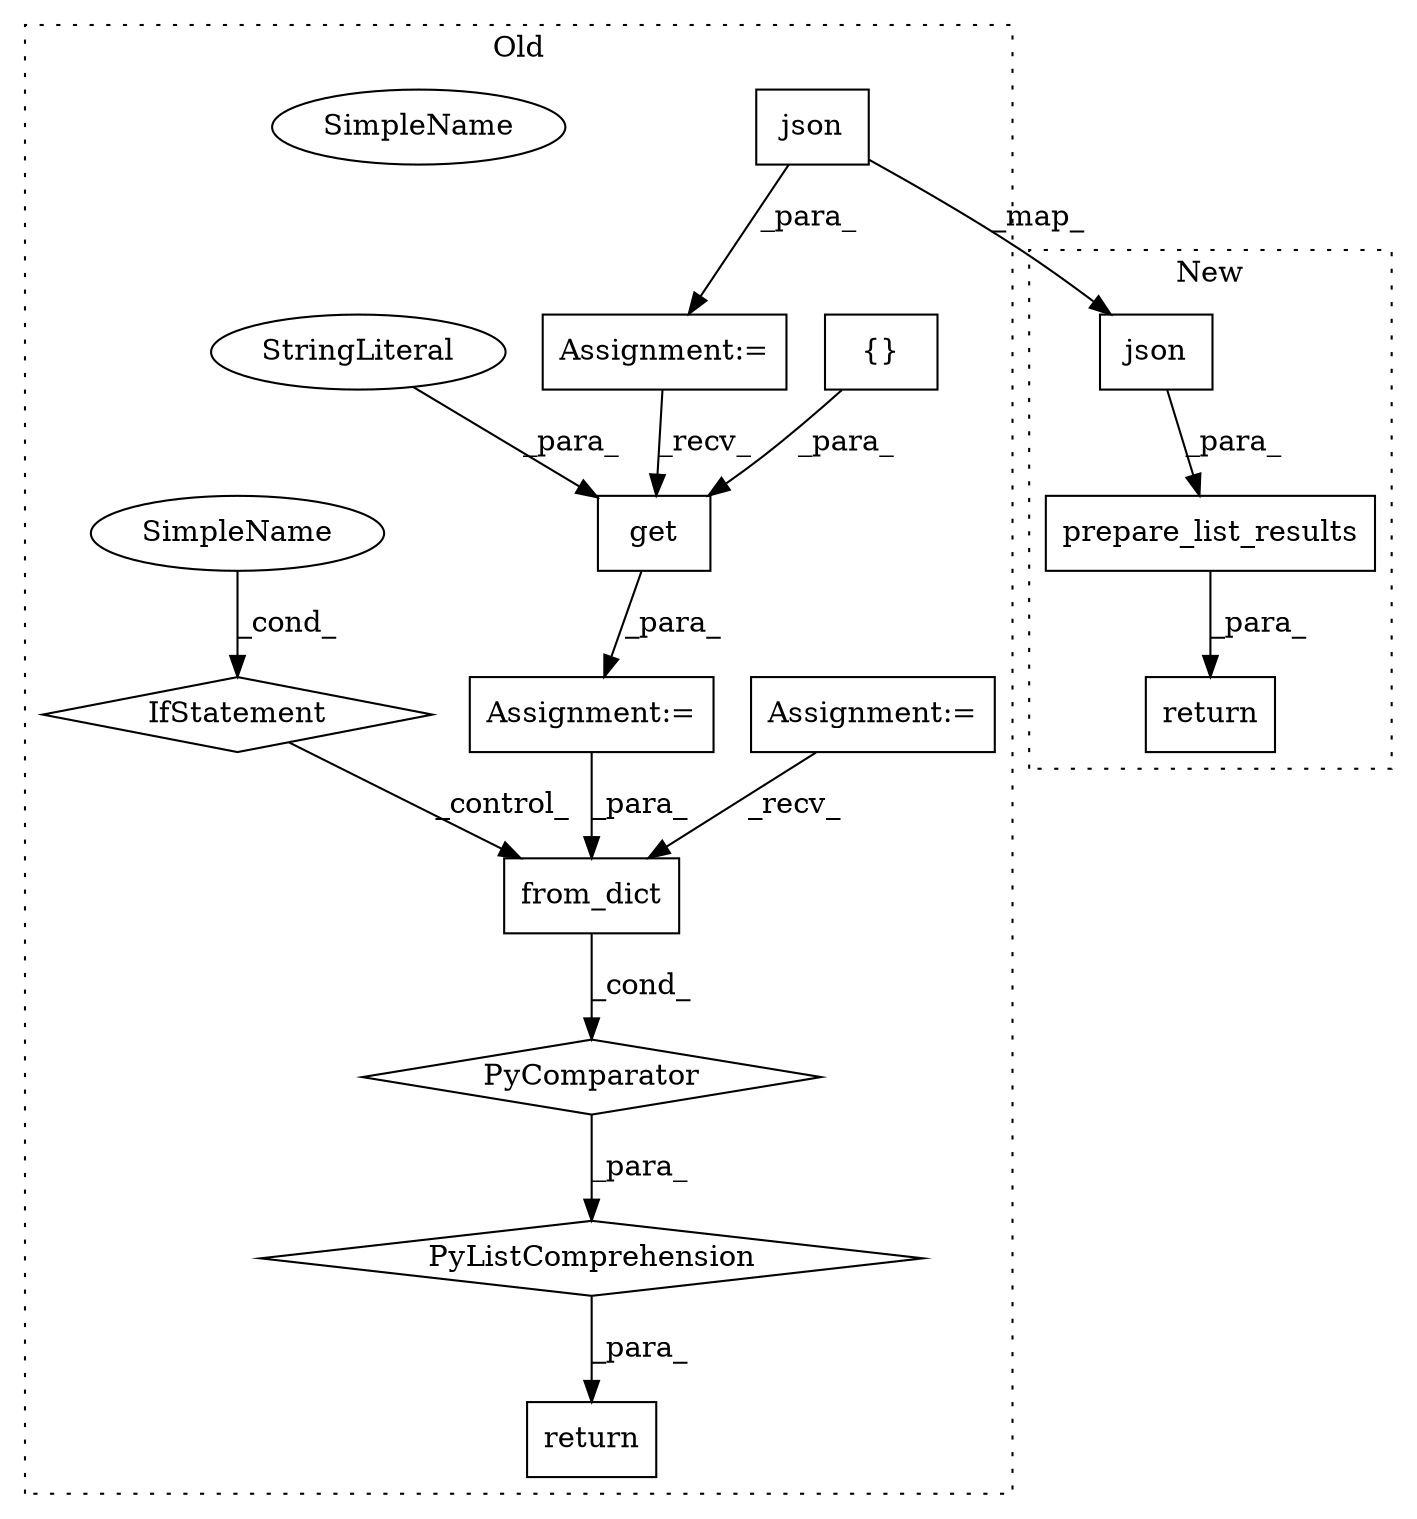 digraph G {
subgraph cluster0 {
1 [label="PyComparator" a="113" s="5003" l="74" shape="diamond"];
3 [label="{}" a="4" s="5065" l="2" shape="box"];
4 [label="get" a="32" s="5042,5067" l="4,1" shape="box"];
6 [label="json" a="32" s="4861" l="6" shape="box"];
7 [label="from_dict" a="32" s="4912,4938" l="10,1" shape="box"];
8 [label="SimpleName" a="42" s="5072" l="5" shape="ellipse"];
9 [label="IfStatement" a="25" s="5003" l="74" shape="diamond"];
10 [label="Assignment:=" a="7" s="4593" l="16" shape="box"];
11 [label="Assignment:=" a="7" s="4851" l="1" shape="box"];
12 [label="StringLiteral" a="45" s="5046" l="9" shape="ellipse"];
13 [label="PyListComprehension" a="109" s="4895" l="190" shape="diamond"];
14 [label="Assignment:=" a="7" s="5003" l="74" shape="box"];
16 [label="return" a="41" s="4875" l="20" shape="box"];
17 [label="SimpleName" a="42" s="5072" l="5" shape="ellipse"];
label = "Old";
style="dotted";
}
subgraph cluster1 {
2 [label="prepare_list_results" a="32" s="4328,4386" l="21,1" shape="box"];
5 [label="json" a="32" s="4358" l="6" shape="box"];
15 [label="return" a="41" s="4316" l="7" shape="box"];
label = "New";
style="dotted";
}
1 -> 13 [label="_para_"];
2 -> 15 [label="_para_"];
3 -> 4 [label="_para_"];
4 -> 14 [label="_para_"];
5 -> 2 [label="_para_"];
6 -> 5 [label="_map_"];
6 -> 11 [label="_para_"];
7 -> 1 [label="_cond_"];
9 -> 7 [label="_control_"];
10 -> 7 [label="_recv_"];
11 -> 4 [label="_recv_"];
12 -> 4 [label="_para_"];
13 -> 16 [label="_para_"];
14 -> 7 [label="_para_"];
17 -> 9 [label="_cond_"];
}